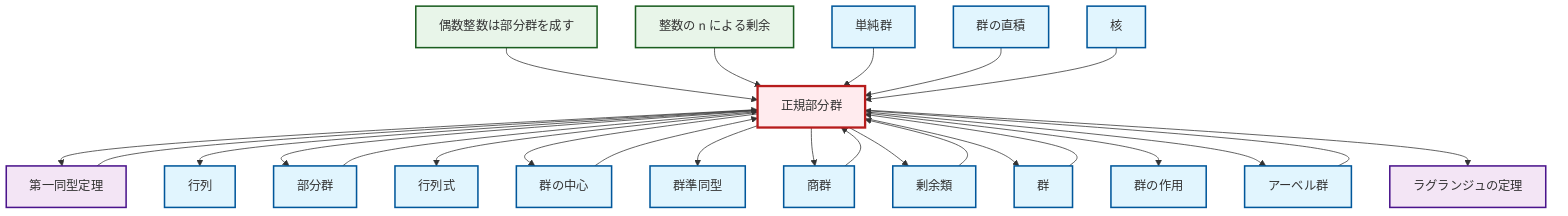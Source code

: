 graph TD
    classDef definition fill:#e1f5fe,stroke:#01579b,stroke-width:2px
    classDef theorem fill:#f3e5f5,stroke:#4a148c,stroke-width:2px
    classDef axiom fill:#fff3e0,stroke:#e65100,stroke-width:2px
    classDef example fill:#e8f5e9,stroke:#1b5e20,stroke-width:2px
    classDef current fill:#ffebee,stroke:#b71c1c,stroke-width:3px
    def-simple-group["単純群"]:::definition
    def-group-action["群の作用"]:::definition
    def-center-of-group["群の中心"]:::definition
    def-homomorphism["群準同型"]:::definition
    def-coset["剰余類"]:::definition
    def-subgroup["部分群"]:::definition
    def-matrix["行列"]:::definition
    ex-quotient-integers-mod-n["整数の n による剰余"]:::example
    def-abelian-group["アーベル群"]:::definition
    thm-first-isomorphism["第一同型定理"]:::theorem
    def-determinant["行列式"]:::definition
    def-direct-product["群の直積"]:::definition
    def-quotient-group["商群"]:::definition
    def-kernel["核"]:::definition
    def-group["群"]:::definition
    thm-lagrange["ラグランジュの定理"]:::theorem
    ex-even-integers-subgroup["偶数整数は部分群を成す"]:::example
    def-normal-subgroup["正規部分群"]:::definition
    def-quotient-group --> def-normal-subgroup
    def-abelian-group --> def-normal-subgroup
    def-coset --> def-normal-subgroup
    def-normal-subgroup --> thm-first-isomorphism
    def-normal-subgroup --> def-matrix
    def-normal-subgroup --> def-subgroup
    def-center-of-group --> def-normal-subgroup
    def-normal-subgroup --> def-determinant
    def-normal-subgroup --> def-center-of-group
    def-normal-subgroup --> def-homomorphism
    ex-even-integers-subgroup --> def-normal-subgroup
    thm-first-isomorphism --> def-normal-subgroup
    def-group --> def-normal-subgroup
    ex-quotient-integers-mod-n --> def-normal-subgroup
    def-simple-group --> def-normal-subgroup
    def-normal-subgroup --> def-quotient-group
    def-subgroup --> def-normal-subgroup
    def-normal-subgroup --> def-coset
    def-normal-subgroup --> def-group
    def-direct-product --> def-normal-subgroup
    def-kernel --> def-normal-subgroup
    def-normal-subgroup --> def-group-action
    def-normal-subgroup --> def-abelian-group
    def-normal-subgroup --> thm-lagrange
    class def-normal-subgroup current
